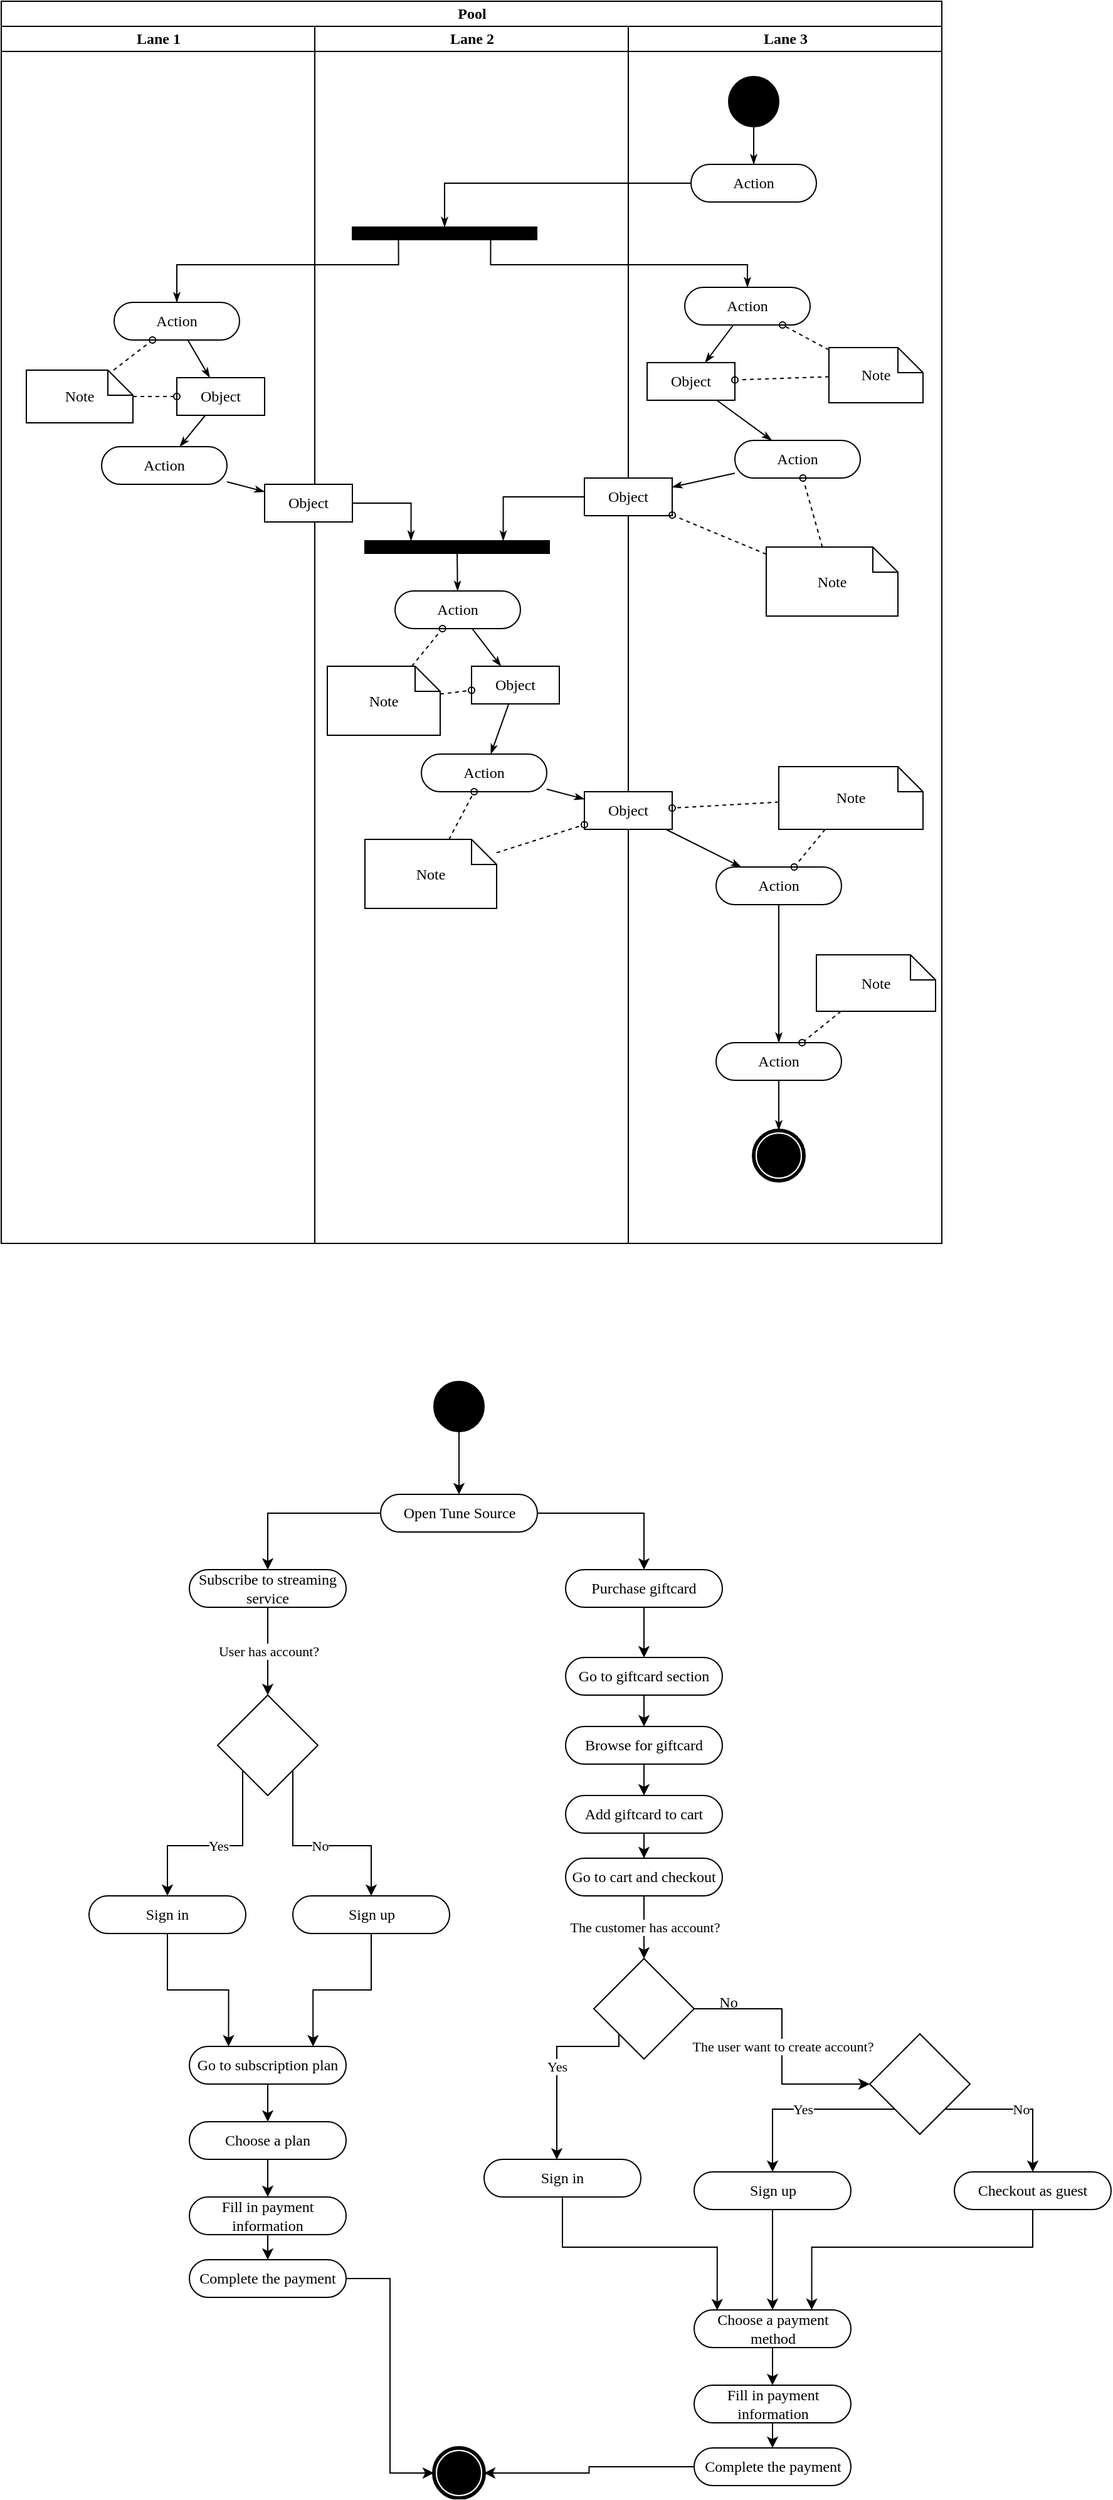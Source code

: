 <mxfile version="20.0.3" type="github">
  <diagram name="Page-1" id="0783ab3e-0a74-02c8-0abd-f7b4e66b4bec">
    <mxGraphModel dx="1540" dy="1104" grid="1" gridSize="10" guides="1" tooltips="1" connect="1" arrows="1" fold="1" page="1" pageScale="1" pageWidth="850" pageHeight="1100" background="none" math="0" shadow="0">
      <root>
        <mxCell id="0" />
        <mxCell id="1" parent="0" />
        <mxCell id="1c1d494c118603dd-1" value="Pool" style="swimlane;html=1;childLayout=stackLayout;startSize=20;rounded=0;shadow=0;comic=0;labelBackgroundColor=none;strokeWidth=1;fontFamily=Inria Sans;fontSize=12;align=center;fontSource=https%3A%2F%2Ffonts.googleapis.com%2Fcss%3Ffamily%3DInria%2BSans;" parent="1" vertex="1">
          <mxGeometry x="40" y="20" width="750" height="990" as="geometry" />
        </mxCell>
        <mxCell id="1c1d494c118603dd-2" value="Lane 1" style="swimlane;html=1;startSize=20;fontFamily=Inria Sans;fontSource=https%3A%2F%2Ffonts.googleapis.com%2Fcss%3Ffamily%3DInria%2BSans;" parent="1c1d494c118603dd-1" vertex="1">
          <mxGeometry y="20" width="250" height="970" as="geometry" />
        </mxCell>
        <mxCell id="1c1d494c118603dd-34" style="edgeStyle=none;rounded=0;html=1;labelBackgroundColor=none;startArrow=none;startFill=0;startSize=5;endArrow=classicThin;endFill=1;endSize=5;jettySize=auto;orthogonalLoop=1;strokeWidth=1;fontFamily=Inria Sans;fontSize=12;fontSource=https%3A%2F%2Ffonts.googleapis.com%2Fcss%3Ffamily%3DInria%2BSans;" parent="1c1d494c118603dd-2" source="1c1d494c118603dd-6" target="1c1d494c118603dd-10" edge="1">
          <mxGeometry relative="1" as="geometry" />
        </mxCell>
        <mxCell id="1c1d494c118603dd-6" value="Action" style="rounded=1;whiteSpace=wrap;html=1;shadow=0;comic=0;labelBackgroundColor=none;strokeWidth=1;fontFamily=Inria Sans;fontSize=12;align=center;arcSize=50;fontSource=https%3A%2F%2Ffonts.googleapis.com%2Fcss%3Ffamily%3DInria%2BSans;" parent="1c1d494c118603dd-2" vertex="1">
          <mxGeometry x="90" y="220" width="100" height="30" as="geometry" />
        </mxCell>
        <mxCell id="1c1d494c118603dd-7" value="Action" style="rounded=1;whiteSpace=wrap;html=1;shadow=0;comic=0;labelBackgroundColor=none;strokeWidth=1;fontFamily=Inria Sans;fontSize=12;align=center;arcSize=50;fontSource=https%3A%2F%2Ffonts.googleapis.com%2Fcss%3Ffamily%3DInria%2BSans;" parent="1c1d494c118603dd-2" vertex="1">
          <mxGeometry x="80" y="335" width="100" height="30" as="geometry" />
        </mxCell>
        <mxCell id="1c1d494c118603dd-35" style="edgeStyle=none;rounded=0;html=1;labelBackgroundColor=none;startArrow=none;startFill=0;startSize=5;endArrow=classicThin;endFill=1;endSize=5;jettySize=auto;orthogonalLoop=1;strokeWidth=1;fontFamily=Inria Sans;fontSize=12;fontSource=https%3A%2F%2Ffonts.googleapis.com%2Fcss%3Ffamily%3DInria%2BSans;" parent="1c1d494c118603dd-2" source="1c1d494c118603dd-10" target="1c1d494c118603dd-7" edge="1">
          <mxGeometry relative="1" as="geometry" />
        </mxCell>
        <mxCell id="1c1d494c118603dd-10" value="Object" style="rounded=0;whiteSpace=wrap;html=1;shadow=0;comic=0;labelBackgroundColor=none;strokeWidth=1;fontFamily=Inria Sans;fontSize=12;align=center;arcSize=50;fontSource=https%3A%2F%2Ffonts.googleapis.com%2Fcss%3Ffamily%3DInria%2BSans;" parent="1c1d494c118603dd-2" vertex="1">
          <mxGeometry x="140" y="280" width="70" height="30" as="geometry" />
        </mxCell>
        <mxCell id="1c1d494c118603dd-46" style="edgeStyle=none;rounded=0;html=1;labelBackgroundColor=none;startArrow=none;startFill=0;startSize=5;endArrow=oval;endFill=0;endSize=5;jettySize=auto;orthogonalLoop=1;strokeWidth=1;fontFamily=Inria Sans;fontSize=12;dashed=1;fontSource=https%3A%2F%2Ffonts.googleapis.com%2Fcss%3Ffamily%3DInria%2BSans;" parent="1c1d494c118603dd-2" source="1c1d494c118603dd-21" target="1c1d494c118603dd-6" edge="1">
          <mxGeometry relative="1" as="geometry" />
        </mxCell>
        <mxCell id="1c1d494c118603dd-47" style="edgeStyle=none;rounded=0;html=1;dashed=1;labelBackgroundColor=none;startArrow=none;startFill=0;startSize=5;endArrow=oval;endFill=0;endSize=5;jettySize=auto;orthogonalLoop=1;strokeWidth=1;fontFamily=Inria Sans;fontSize=12;fontSource=https%3A%2F%2Ffonts.googleapis.com%2Fcss%3Ffamily%3DInria%2BSans;" parent="1c1d494c118603dd-2" source="1c1d494c118603dd-21" target="1c1d494c118603dd-10" edge="1">
          <mxGeometry relative="1" as="geometry" />
        </mxCell>
        <mxCell id="1c1d494c118603dd-21" value="Note" style="shape=note;whiteSpace=wrap;html=1;rounded=0;shadow=0;comic=0;labelBackgroundColor=none;strokeWidth=1;fontFamily=Inria Sans;fontSize=12;align=center;size=20;fontSource=https%3A%2F%2Ffonts.googleapis.com%2Fcss%3Ffamily%3DInria%2BSans;" parent="1c1d494c118603dd-2" vertex="1">
          <mxGeometry x="20" y="274" width="85" height="42" as="geometry" />
        </mxCell>
        <mxCell id="1c1d494c118603dd-3" value="Lane 2" style="swimlane;html=1;startSize=20;fontFamily=Inria Sans;fontSource=https%3A%2F%2Ffonts.googleapis.com%2Fcss%3Ffamily%3DInria%2BSans;" parent="1c1d494c118603dd-1" vertex="1">
          <mxGeometry x="250" y="20" width="250" height="970" as="geometry" />
        </mxCell>
        <mxCell id="60571a20871a0731-3" value="" style="whiteSpace=wrap;html=1;rounded=0;shadow=0;comic=0;labelBackgroundColor=none;strokeWidth=1;fillColor=#000000;fontFamily=Inria Sans;fontSize=12;align=center;rotation=0;fontSource=https%3A%2F%2Ffonts.googleapis.com%2Fcss%3Ffamily%3DInria%2BSans;" parent="1c1d494c118603dd-3" vertex="1">
          <mxGeometry x="30" y="160" width="147" height="10" as="geometry" />
        </mxCell>
        <mxCell id="1c1d494c118603dd-40" style="edgeStyle=none;rounded=0;html=1;labelBackgroundColor=none;startArrow=none;startFill=0;startSize=5;endArrow=classicThin;endFill=1;endSize=5;jettySize=auto;orthogonalLoop=1;strokeWidth=1;fontFamily=Inria Sans;fontSize=12;fontSource=https%3A%2F%2Ffonts.googleapis.com%2Fcss%3Ffamily%3DInria%2BSans;" parent="1c1d494c118603dd-3" source="1c1d494c118603dd-11" target="1c1d494c118603dd-15" edge="1">
          <mxGeometry relative="1" as="geometry" />
        </mxCell>
        <mxCell id="1c1d494c118603dd-11" value="Action" style="rounded=1;whiteSpace=wrap;html=1;shadow=0;comic=0;labelBackgroundColor=none;strokeWidth=1;fontFamily=Inria Sans;fontSize=12;align=center;arcSize=50;fontSource=https%3A%2F%2Ffonts.googleapis.com%2Fcss%3Ffamily%3DInria%2BSans;" parent="1c1d494c118603dd-3" vertex="1">
          <mxGeometry x="64" y="450" width="100" height="30" as="geometry" />
        </mxCell>
        <mxCell id="1c1d494c118603dd-39" style="edgeStyle=none;rounded=0;html=1;labelBackgroundColor=none;startArrow=none;startFill=0;startSize=5;endArrow=classicThin;endFill=1;endSize=5;jettySize=auto;orthogonalLoop=1;strokeWidth=1;fontFamily=Inria Sans;fontSize=12;fontSource=https%3A%2F%2Ffonts.googleapis.com%2Fcss%3Ffamily%3DInria%2BSans;" parent="1c1d494c118603dd-3" source="1c1d494c118603dd-12" target="1c1d494c118603dd-11" edge="1">
          <mxGeometry relative="1" as="geometry" />
        </mxCell>
        <mxCell id="1c1d494c118603dd-12" value="" style="whiteSpace=wrap;html=1;rounded=0;shadow=0;comic=0;labelBackgroundColor=none;strokeWidth=1;fillColor=#000000;fontFamily=Inria Sans;fontSize=12;align=center;rotation=0;fontSource=https%3A%2F%2Ffonts.googleapis.com%2Fcss%3Ffamily%3DInria%2BSans;" parent="1c1d494c118603dd-3" vertex="1">
          <mxGeometry x="40" y="410" width="147" height="10" as="geometry" />
        </mxCell>
        <mxCell id="1c1d494c118603dd-32" style="edgeStyle=orthogonalEdgeStyle;rounded=0;html=1;entryX=0.25;entryY=0;labelBackgroundColor=none;startArrow=none;startFill=0;startSize=5;endArrow=classicThin;endFill=1;endSize=5;jettySize=auto;orthogonalLoop=1;strokeWidth=1;fontFamily=Inria Sans;fontSize=12;fontSource=https%3A%2F%2Ffonts.googleapis.com%2Fcss%3Ffamily%3DInria%2BSans;" parent="1c1d494c118603dd-3" source="1c1d494c118603dd-14" target="1c1d494c118603dd-12" edge="1">
          <mxGeometry relative="1" as="geometry" />
        </mxCell>
        <mxCell id="1c1d494c118603dd-14" value="Object" style="rounded=0;whiteSpace=wrap;html=1;shadow=0;comic=0;labelBackgroundColor=none;strokeWidth=1;fontFamily=Inria Sans;fontSize=12;align=center;arcSize=50;fontSource=https%3A%2F%2Ffonts.googleapis.com%2Fcss%3Ffamily%3DInria%2BSans;" parent="1c1d494c118603dd-3" vertex="1">
          <mxGeometry x="-40" y="365" width="70" height="30" as="geometry" />
        </mxCell>
        <mxCell id="1c1d494c118603dd-41" style="edgeStyle=none;rounded=0;html=1;labelBackgroundColor=none;startArrow=none;startFill=0;startSize=5;endArrow=classicThin;endFill=1;endSize=5;jettySize=auto;orthogonalLoop=1;strokeWidth=1;fontFamily=Inria Sans;fontSize=12;fontSource=https%3A%2F%2Ffonts.googleapis.com%2Fcss%3Ffamily%3DInria%2BSans;" parent="1c1d494c118603dd-3" source="1c1d494c118603dd-15" target="1c1d494c118603dd-16" edge="1">
          <mxGeometry relative="1" as="geometry" />
        </mxCell>
        <mxCell id="1c1d494c118603dd-15" value="Object" style="rounded=0;whiteSpace=wrap;html=1;shadow=0;comic=0;labelBackgroundColor=none;strokeWidth=1;fontFamily=Inria Sans;fontSize=12;align=center;arcSize=50;fontSource=https%3A%2F%2Ffonts.googleapis.com%2Fcss%3Ffamily%3DInria%2BSans;" parent="1c1d494c118603dd-3" vertex="1">
          <mxGeometry x="125" y="510" width="70" height="30" as="geometry" />
        </mxCell>
        <mxCell id="1c1d494c118603dd-16" value="Action" style="rounded=1;whiteSpace=wrap;html=1;shadow=0;comic=0;labelBackgroundColor=none;strokeWidth=1;fontFamily=Inria Sans;fontSize=12;align=center;arcSize=50;fontSource=https%3A%2F%2Ffonts.googleapis.com%2Fcss%3Ffamily%3DInria%2BSans;" parent="1c1d494c118603dd-3" vertex="1">
          <mxGeometry x="85" y="580" width="100" height="30" as="geometry" />
        </mxCell>
        <mxCell id="1c1d494c118603dd-52" style="edgeStyle=none;rounded=0;html=1;dashed=1;labelBackgroundColor=none;startArrow=none;startFill=0;startSize=5;endArrow=oval;endFill=0;endSize=5;jettySize=auto;orthogonalLoop=1;strokeWidth=1;fontFamily=Inria Sans;fontSize=12;fontSource=https%3A%2F%2Ffonts.googleapis.com%2Fcss%3Ffamily%3DInria%2BSans;" parent="1c1d494c118603dd-3" source="1c1d494c118603dd-23" target="1c1d494c118603dd-11" edge="1">
          <mxGeometry relative="1" as="geometry" />
        </mxCell>
        <mxCell id="1c1d494c118603dd-53" style="edgeStyle=none;rounded=0;html=1;dashed=1;labelBackgroundColor=none;startArrow=none;startFill=0;startSize=5;endArrow=oval;endFill=0;endSize=5;jettySize=auto;orthogonalLoop=1;strokeWidth=1;fontFamily=Inria Sans;fontSize=12;fontSource=https%3A%2F%2Ffonts.googleapis.com%2Fcss%3Ffamily%3DInria%2BSans;" parent="1c1d494c118603dd-3" source="1c1d494c118603dd-23" target="1c1d494c118603dd-15" edge="1">
          <mxGeometry relative="1" as="geometry" />
        </mxCell>
        <mxCell id="1c1d494c118603dd-23" value="Note" style="shape=note;whiteSpace=wrap;html=1;rounded=0;shadow=0;comic=0;labelBackgroundColor=none;strokeWidth=1;fontFamily=Inria Sans;fontSize=12;align=center;size=20;fontSource=https%3A%2F%2Ffonts.googleapis.com%2Fcss%3Ffamily%3DInria%2BSans;" parent="1c1d494c118603dd-3" vertex="1">
          <mxGeometry x="10" y="510" width="90" height="55" as="geometry" />
        </mxCell>
        <mxCell id="1c1d494c118603dd-54" style="edgeStyle=none;rounded=0;html=1;dashed=1;labelBackgroundColor=none;startArrow=none;startFill=0;startSize=5;endArrow=oval;endFill=0;endSize=5;jettySize=auto;orthogonalLoop=1;strokeWidth=1;fontFamily=Inria Sans;fontSize=12;fontSource=https%3A%2F%2Ffonts.googleapis.com%2Fcss%3Ffamily%3DInria%2BSans;" parent="1c1d494c118603dd-3" source="1c1d494c118603dd-24" target="1c1d494c118603dd-16" edge="1">
          <mxGeometry relative="1" as="geometry" />
        </mxCell>
        <mxCell id="1c1d494c118603dd-24" value="Note" style="shape=note;whiteSpace=wrap;html=1;rounded=0;shadow=0;comic=0;labelBackgroundColor=none;strokeWidth=1;fontFamily=Inria Sans;fontSize=12;align=center;size=20;fontSource=https%3A%2F%2Ffonts.googleapis.com%2Fcss%3Ffamily%3DInria%2BSans;" parent="1c1d494c118603dd-3" vertex="1">
          <mxGeometry x="40" y="648" width="105" height="55" as="geometry" />
        </mxCell>
        <mxCell id="1c1d494c118603dd-4" value="Lane 3" style="swimlane;html=1;startSize=20;fontFamily=Inria Sans;fontSource=https%3A%2F%2Ffonts.googleapis.com%2Fcss%3Ffamily%3DInria%2BSans;" parent="1c1d494c118603dd-1" vertex="1">
          <mxGeometry x="500" y="20" width="250" height="970" as="geometry" />
        </mxCell>
        <mxCell id="1c1d494c118603dd-27" style="edgeStyle=orthogonalEdgeStyle;rounded=0;html=1;labelBackgroundColor=none;startArrow=none;startFill=0;startSize=5;endArrow=classicThin;endFill=1;endSize=5;jettySize=auto;orthogonalLoop=1;strokeWidth=1;fontFamily=Inria Sans;fontSize=12;fontSource=https%3A%2F%2Ffonts.googleapis.com%2Fcss%3Ffamily%3DInria%2BSans;" parent="1c1d494c118603dd-4" source="60571a20871a0731-4" target="60571a20871a0731-8" edge="1">
          <mxGeometry relative="1" as="geometry" />
        </mxCell>
        <mxCell id="60571a20871a0731-4" value="" style="ellipse;whiteSpace=wrap;html=1;rounded=0;shadow=0;comic=0;labelBackgroundColor=none;strokeWidth=1;fillColor=#000000;fontFamily=Inria Sans;fontSize=12;align=center;fontSource=https%3A%2F%2Ffonts.googleapis.com%2Fcss%3Ffamily%3DInria%2BSans;" parent="1c1d494c118603dd-4" vertex="1">
          <mxGeometry x="80" y="40" width="40" height="40" as="geometry" />
        </mxCell>
        <mxCell id="60571a20871a0731-8" value="Action" style="rounded=1;whiteSpace=wrap;html=1;shadow=0;comic=0;labelBackgroundColor=none;strokeWidth=1;fontFamily=Inria Sans;fontSize=12;align=center;arcSize=50;fontSource=https%3A%2F%2Ffonts.googleapis.com%2Fcss%3Ffamily%3DInria%2BSans;" parent="1c1d494c118603dd-4" vertex="1">
          <mxGeometry x="50" y="110" width="100" height="30" as="geometry" />
        </mxCell>
        <mxCell id="1c1d494c118603dd-33" style="rounded=0;html=1;labelBackgroundColor=none;startArrow=none;startFill=0;startSize=5;endArrow=classicThin;endFill=1;endSize=5;jettySize=auto;orthogonalLoop=1;strokeWidth=1;fontFamily=Inria Sans;fontSize=12;fontSource=https%3A%2F%2Ffonts.googleapis.com%2Fcss%3Ffamily%3DInria%2BSans;" parent="1c1d494c118603dd-4" source="1c1d494c118603dd-5" target="1c1d494c118603dd-9" edge="1">
          <mxGeometry relative="1" as="geometry" />
        </mxCell>
        <mxCell id="1c1d494c118603dd-5" value="Action" style="rounded=1;whiteSpace=wrap;html=1;shadow=0;comic=0;labelBackgroundColor=none;strokeWidth=1;fontFamily=Inria Sans;fontSize=12;align=center;arcSize=50;fontSource=https%3A%2F%2Ffonts.googleapis.com%2Fcss%3Ffamily%3DInria%2BSans;" parent="1c1d494c118603dd-4" vertex="1">
          <mxGeometry x="45" y="208" width="100" height="30" as="geometry" />
        </mxCell>
        <mxCell id="1c1d494c118603dd-38" style="edgeStyle=none;rounded=0;html=1;labelBackgroundColor=none;startArrow=none;startFill=0;startSize=5;endArrow=classicThin;endFill=1;endSize=5;jettySize=auto;orthogonalLoop=1;strokeWidth=1;fontFamily=Inria Sans;fontSize=12;fontSource=https%3A%2F%2Ffonts.googleapis.com%2Fcss%3Ffamily%3DInria%2BSans;" parent="1c1d494c118603dd-4" source="1c1d494c118603dd-8" target="1c1d494c118603dd-13" edge="1">
          <mxGeometry relative="1" as="geometry" />
        </mxCell>
        <mxCell id="1c1d494c118603dd-8" value="Action" style="rounded=1;whiteSpace=wrap;html=1;shadow=0;comic=0;labelBackgroundColor=none;strokeWidth=1;fontFamily=Inria Sans;fontSize=12;align=center;arcSize=50;fontSource=https%3A%2F%2Ffonts.googleapis.com%2Fcss%3Ffamily%3DInria%2BSans;" parent="1c1d494c118603dd-4" vertex="1">
          <mxGeometry x="85" y="330" width="100" height="30" as="geometry" />
        </mxCell>
        <mxCell id="1c1d494c118603dd-37" style="edgeStyle=none;rounded=0;html=1;labelBackgroundColor=none;startArrow=none;startFill=0;startSize=5;endArrow=classicThin;endFill=1;endSize=5;jettySize=auto;orthogonalLoop=1;strokeWidth=1;fontFamily=Inria Sans;fontSize=12;fontSource=https%3A%2F%2Ffonts.googleapis.com%2Fcss%3Ffamily%3DInria%2BSans;" parent="1c1d494c118603dd-4" source="1c1d494c118603dd-9" target="1c1d494c118603dd-8" edge="1">
          <mxGeometry relative="1" as="geometry" />
        </mxCell>
        <mxCell id="1c1d494c118603dd-9" value="Object" style="rounded=0;whiteSpace=wrap;html=1;shadow=0;comic=0;labelBackgroundColor=none;strokeWidth=1;fontFamily=Inria Sans;fontSize=12;align=center;arcSize=50;fontSource=https%3A%2F%2Ffonts.googleapis.com%2Fcss%3Ffamily%3DInria%2BSans;" parent="1c1d494c118603dd-4" vertex="1">
          <mxGeometry x="15" y="268" width="70" height="30" as="geometry" />
        </mxCell>
        <mxCell id="1c1d494c118603dd-13" value="Object" style="rounded=0;whiteSpace=wrap;html=1;shadow=0;comic=0;labelBackgroundColor=none;strokeWidth=1;fontFamily=Inria Sans;fontSize=12;align=center;arcSize=50;fontSource=https%3A%2F%2Ffonts.googleapis.com%2Fcss%3Ffamily%3DInria%2BSans;" parent="1c1d494c118603dd-4" vertex="1">
          <mxGeometry x="-35" y="360" width="70" height="30" as="geometry" />
        </mxCell>
        <mxCell id="1c1d494c118603dd-43" style="edgeStyle=none;rounded=0;html=1;labelBackgroundColor=none;startArrow=none;startFill=0;startSize=5;endArrow=classicThin;endFill=1;endSize=5;jettySize=auto;orthogonalLoop=1;strokeWidth=1;fontFamily=Inria Sans;fontSize=12;fontSource=https%3A%2F%2Ffonts.googleapis.com%2Fcss%3Ffamily%3DInria%2BSans;" parent="1c1d494c118603dd-4" source="1c1d494c118603dd-17" target="1c1d494c118603dd-18" edge="1">
          <mxGeometry relative="1" as="geometry" />
        </mxCell>
        <mxCell id="1c1d494c118603dd-17" value="Object" style="rounded=0;whiteSpace=wrap;html=1;shadow=0;comic=0;labelBackgroundColor=none;strokeWidth=1;fontFamily=Inria Sans;fontSize=12;align=center;arcSize=50;fontSource=https%3A%2F%2Ffonts.googleapis.com%2Fcss%3Ffamily%3DInria%2BSans;" parent="1c1d494c118603dd-4" vertex="1">
          <mxGeometry x="-35" y="610" width="70" height="30" as="geometry" />
        </mxCell>
        <mxCell id="1c1d494c118603dd-44" style="edgeStyle=none;rounded=0;html=1;labelBackgroundColor=none;startArrow=none;startFill=0;startSize=5;endArrow=classicThin;endFill=1;endSize=5;jettySize=auto;orthogonalLoop=1;strokeWidth=1;fontFamily=Inria Sans;fontSize=12;fontSource=https%3A%2F%2Ffonts.googleapis.com%2Fcss%3Ffamily%3DInria%2BSans;" parent="1c1d494c118603dd-4" source="1c1d494c118603dd-18" target="1c1d494c118603dd-19" edge="1">
          <mxGeometry relative="1" as="geometry" />
        </mxCell>
        <mxCell id="1c1d494c118603dd-18" value="Action" style="rounded=1;whiteSpace=wrap;html=1;shadow=0;comic=0;labelBackgroundColor=none;strokeWidth=1;fontFamily=Inria Sans;fontSize=12;align=center;arcSize=50;fontSource=https%3A%2F%2Ffonts.googleapis.com%2Fcss%3Ffamily%3DInria%2BSans;" parent="1c1d494c118603dd-4" vertex="1">
          <mxGeometry x="70" y="670" width="100" height="30" as="geometry" />
        </mxCell>
        <mxCell id="1c1d494c118603dd-45" style="edgeStyle=none;rounded=0;html=1;labelBackgroundColor=none;startArrow=none;startFill=0;startSize=5;endArrow=classicThin;endFill=1;endSize=5;jettySize=auto;orthogonalLoop=1;strokeWidth=1;fontFamily=Inria Sans;fontSize=12;fontSource=https%3A%2F%2Ffonts.googleapis.com%2Fcss%3Ffamily%3DInria%2BSans;" parent="1c1d494c118603dd-4" source="1c1d494c118603dd-19" target="60571a20871a0731-5" edge="1">
          <mxGeometry relative="1" as="geometry" />
        </mxCell>
        <mxCell id="1c1d494c118603dd-19" value="Action" style="rounded=1;whiteSpace=wrap;html=1;shadow=0;comic=0;labelBackgroundColor=none;strokeWidth=1;fontFamily=Inria Sans;fontSize=12;align=center;arcSize=50;fontSource=https%3A%2F%2Ffonts.googleapis.com%2Fcss%3Ffamily%3DInria%2BSans;" parent="1c1d494c118603dd-4" vertex="1">
          <mxGeometry x="70" y="810" width="100" height="30" as="geometry" />
        </mxCell>
        <mxCell id="60571a20871a0731-5" value="" style="shape=mxgraph.bpmn.shape;html=1;verticalLabelPosition=bottom;labelBackgroundColor=#ffffff;verticalAlign=top;perimeter=ellipsePerimeter;outline=end;symbol=terminate;rounded=0;shadow=0;comic=0;strokeWidth=1;fontFamily=Inria Sans;fontSize=12;align=center;fontSource=https%3A%2F%2Ffonts.googleapis.com%2Fcss%3Ffamily%3DInria%2BSans;" parent="1c1d494c118603dd-4" vertex="1">
          <mxGeometry x="100" y="880" width="40" height="40" as="geometry" />
        </mxCell>
        <mxCell id="1c1d494c118603dd-48" style="edgeStyle=none;rounded=0;html=1;dashed=1;labelBackgroundColor=none;startArrow=none;startFill=0;startSize=5;endArrow=oval;endFill=0;endSize=5;jettySize=auto;orthogonalLoop=1;strokeWidth=1;fontFamily=Inria Sans;fontSize=12;fontSource=https%3A%2F%2Ffonts.googleapis.com%2Fcss%3Ffamily%3DInria%2BSans;" parent="1c1d494c118603dd-4" source="1c1d494c118603dd-20" target="1c1d494c118603dd-5" edge="1">
          <mxGeometry relative="1" as="geometry" />
        </mxCell>
        <mxCell id="1c1d494c118603dd-49" style="edgeStyle=none;rounded=0;html=1;dashed=1;labelBackgroundColor=none;startArrow=none;startFill=0;startSize=5;endArrow=oval;endFill=0;endSize=5;jettySize=auto;orthogonalLoop=1;strokeWidth=1;fontFamily=Inria Sans;fontSize=12;fontSource=https%3A%2F%2Ffonts.googleapis.com%2Fcss%3Ffamily%3DInria%2BSans;" parent="1c1d494c118603dd-4" source="1c1d494c118603dd-20" target="1c1d494c118603dd-9" edge="1">
          <mxGeometry relative="1" as="geometry" />
        </mxCell>
        <mxCell id="1c1d494c118603dd-20" value="Note" style="shape=note;whiteSpace=wrap;html=1;rounded=0;shadow=0;comic=0;labelBackgroundColor=none;strokeWidth=1;fontFamily=Inria Sans;fontSize=12;align=center;size=20;fontSource=https%3A%2F%2Ffonts.googleapis.com%2Fcss%3Ffamily%3DInria%2BSans;" parent="1c1d494c118603dd-4" vertex="1">
          <mxGeometry x="160" y="256" width="75" height="44" as="geometry" />
        </mxCell>
        <mxCell id="1c1d494c118603dd-50" style="edgeStyle=none;rounded=0;html=1;dashed=1;labelBackgroundColor=none;startArrow=none;startFill=0;startSize=5;endArrow=oval;endFill=0;endSize=5;jettySize=auto;orthogonalLoop=1;strokeWidth=1;fontFamily=Inria Sans;fontSize=12;fontSource=https%3A%2F%2Ffonts.googleapis.com%2Fcss%3Ffamily%3DInria%2BSans;" parent="1c1d494c118603dd-4" source="1c1d494c118603dd-22" target="1c1d494c118603dd-8" edge="1">
          <mxGeometry relative="1" as="geometry" />
        </mxCell>
        <mxCell id="1c1d494c118603dd-51" style="edgeStyle=none;rounded=0;html=1;dashed=1;labelBackgroundColor=none;startArrow=none;startFill=0;startSize=5;endArrow=oval;endFill=0;endSize=5;jettySize=auto;orthogonalLoop=1;strokeWidth=1;fontFamily=Inria Sans;fontSize=12;fontSource=https%3A%2F%2Ffonts.googleapis.com%2Fcss%3Ffamily%3DInria%2BSans;" parent="1c1d494c118603dd-4" source="1c1d494c118603dd-22" target="1c1d494c118603dd-13" edge="1">
          <mxGeometry relative="1" as="geometry" />
        </mxCell>
        <mxCell id="1c1d494c118603dd-22" value="Note" style="shape=note;whiteSpace=wrap;html=1;rounded=0;shadow=0;comic=0;labelBackgroundColor=none;strokeWidth=1;fontFamily=Inria Sans;fontSize=12;align=center;size=20;fontSource=https%3A%2F%2Ffonts.googleapis.com%2Fcss%3Ffamily%3DInria%2BSans;" parent="1c1d494c118603dd-4" vertex="1">
          <mxGeometry x="110" y="415" width="105" height="55" as="geometry" />
        </mxCell>
        <mxCell id="1c1d494c118603dd-56" style="edgeStyle=none;rounded=0;html=1;dashed=1;labelBackgroundColor=none;startArrow=none;startFill=0;startSize=5;endArrow=oval;endFill=0;endSize=5;jettySize=auto;orthogonalLoop=1;strokeWidth=1;fontFamily=Inria Sans;fontSize=12;fontSource=https%3A%2F%2Ffonts.googleapis.com%2Fcss%3Ffamily%3DInria%2BSans;" parent="1c1d494c118603dd-4" source="1c1d494c118603dd-25" target="1c1d494c118603dd-18" edge="1">
          <mxGeometry relative="1" as="geometry" />
        </mxCell>
        <mxCell id="1c1d494c118603dd-57" style="edgeStyle=none;rounded=0;html=1;dashed=1;labelBackgroundColor=none;startArrow=none;startFill=0;startSize=5;endArrow=oval;endFill=0;endSize=5;jettySize=auto;orthogonalLoop=1;strokeWidth=1;fontFamily=Inria Sans;fontSize=12;fontSource=https%3A%2F%2Ffonts.googleapis.com%2Fcss%3Ffamily%3DInria%2BSans;" parent="1c1d494c118603dd-4" source="1c1d494c118603dd-25" target="1c1d494c118603dd-17" edge="1">
          <mxGeometry relative="1" as="geometry" />
        </mxCell>
        <mxCell id="1c1d494c118603dd-25" value="Note" style="shape=note;whiteSpace=wrap;html=1;rounded=0;shadow=0;comic=0;labelBackgroundColor=none;strokeWidth=1;fontFamily=Inria Sans;fontSize=12;align=center;size=20;fontSource=https%3A%2F%2Ffonts.googleapis.com%2Fcss%3Ffamily%3DInria%2BSans;" parent="1c1d494c118603dd-4" vertex="1">
          <mxGeometry x="120" y="590" width="115" height="50" as="geometry" />
        </mxCell>
        <mxCell id="1c1d494c118603dd-58" style="edgeStyle=none;rounded=0;html=1;dashed=1;labelBackgroundColor=none;startArrow=none;startFill=0;startSize=5;endArrow=oval;endFill=0;endSize=5;jettySize=auto;orthogonalLoop=1;strokeWidth=1;fontFamily=Inria Sans;fontSize=12;fontSource=https%3A%2F%2Ffonts.googleapis.com%2Fcss%3Ffamily%3DInria%2BSans;" parent="1c1d494c118603dd-4" source="1c1d494c118603dd-26" target="1c1d494c118603dd-19" edge="1">
          <mxGeometry relative="1" as="geometry" />
        </mxCell>
        <mxCell id="1c1d494c118603dd-26" value="Note" style="shape=note;whiteSpace=wrap;html=1;rounded=0;shadow=0;comic=0;labelBackgroundColor=none;strokeWidth=1;fontFamily=Inria Sans;fontSize=12;align=center;size=20;fontSource=https%3A%2F%2Ffonts.googleapis.com%2Fcss%3Ffamily%3DInria%2BSans;" parent="1c1d494c118603dd-4" vertex="1">
          <mxGeometry x="150" y="740" width="95" height="45" as="geometry" />
        </mxCell>
        <mxCell id="1c1d494c118603dd-28" style="edgeStyle=orthogonalEdgeStyle;rounded=0;html=1;entryX=0.5;entryY=0;labelBackgroundColor=none;startArrow=none;startFill=0;startSize=5;endArrow=classicThin;endFill=1;endSize=5;jettySize=auto;orthogonalLoop=1;strokeWidth=1;fontFamily=Inria Sans;fontSize=12;fontSource=https%3A%2F%2Ffonts.googleapis.com%2Fcss%3Ffamily%3DInria%2BSans;" parent="1c1d494c118603dd-1" source="60571a20871a0731-8" target="60571a20871a0731-3" edge="1">
          <mxGeometry relative="1" as="geometry">
            <Array as="points">
              <mxPoint x="354" y="145" />
            </Array>
          </mxGeometry>
        </mxCell>
        <mxCell id="1c1d494c118603dd-29" style="edgeStyle=orthogonalEdgeStyle;rounded=0;html=1;exitX=0.75;exitY=1;labelBackgroundColor=none;startArrow=none;startFill=0;startSize=5;endArrow=classicThin;endFill=1;endSize=5;jettySize=auto;orthogonalLoop=1;strokeWidth=1;fontFamily=Inria Sans;fontSize=12;fontSource=https%3A%2F%2Ffonts.googleapis.com%2Fcss%3Ffamily%3DInria%2BSans;" parent="1c1d494c118603dd-1" source="60571a20871a0731-3" target="1c1d494c118603dd-5" edge="1">
          <mxGeometry relative="1" as="geometry">
            <Array as="points">
              <mxPoint x="390" y="210" />
              <mxPoint x="595" y="210" />
            </Array>
          </mxGeometry>
        </mxCell>
        <mxCell id="1c1d494c118603dd-30" style="edgeStyle=orthogonalEdgeStyle;rounded=0;html=1;exitX=0.25;exitY=1;entryX=0.5;entryY=0;labelBackgroundColor=none;startArrow=none;startFill=0;startSize=5;endArrow=classicThin;endFill=1;endSize=5;jettySize=auto;orthogonalLoop=1;strokeWidth=1;fontFamily=Inria Sans;fontSize=12;fontSource=https%3A%2F%2Ffonts.googleapis.com%2Fcss%3Ffamily%3DInria%2BSans;" parent="1c1d494c118603dd-1" source="60571a20871a0731-3" target="1c1d494c118603dd-6" edge="1">
          <mxGeometry relative="1" as="geometry">
            <Array as="points">
              <mxPoint x="317" y="210" />
              <mxPoint x="140" y="210" />
            </Array>
          </mxGeometry>
        </mxCell>
        <mxCell id="1c1d494c118603dd-31" style="edgeStyle=orthogonalEdgeStyle;rounded=0;html=1;entryX=0.75;entryY=0;labelBackgroundColor=none;startArrow=none;startFill=0;startSize=5;endArrow=classicThin;endFill=1;endSize=5;jettySize=auto;orthogonalLoop=1;strokeWidth=1;fontFamily=Inria Sans;fontSize=12;fontSource=https%3A%2F%2Ffonts.googleapis.com%2Fcss%3Ffamily%3DInria%2BSans;" parent="1c1d494c118603dd-1" source="1c1d494c118603dd-13" target="1c1d494c118603dd-12" edge="1">
          <mxGeometry relative="1" as="geometry" />
        </mxCell>
        <mxCell id="1c1d494c118603dd-36" style="edgeStyle=none;rounded=0;html=1;labelBackgroundColor=none;startArrow=none;startFill=0;startSize=5;endArrow=classicThin;endFill=1;endSize=5;jettySize=auto;orthogonalLoop=1;strokeWidth=1;fontFamily=Inria Sans;fontSize=12;fontSource=https%3A%2F%2Ffonts.googleapis.com%2Fcss%3Ffamily%3DInria%2BSans;" parent="1c1d494c118603dd-1" source="1c1d494c118603dd-7" target="1c1d494c118603dd-14" edge="1">
          <mxGeometry relative="1" as="geometry" />
        </mxCell>
        <mxCell id="1c1d494c118603dd-42" style="edgeStyle=none;rounded=0;html=1;labelBackgroundColor=none;startArrow=none;startFill=0;startSize=5;endArrow=classicThin;endFill=1;endSize=5;jettySize=auto;orthogonalLoop=1;strokeWidth=1;fontFamily=Inria Sans;fontSize=12;fontSource=https%3A%2F%2Ffonts.googleapis.com%2Fcss%3Ffamily%3DInria%2BSans;" parent="1c1d494c118603dd-1" source="1c1d494c118603dd-16" target="1c1d494c118603dd-17" edge="1">
          <mxGeometry relative="1" as="geometry" />
        </mxCell>
        <mxCell id="1c1d494c118603dd-55" style="edgeStyle=none;rounded=0;html=1;dashed=1;labelBackgroundColor=none;startArrow=none;startFill=0;startSize=5;endArrow=oval;endFill=0;endSize=5;jettySize=auto;orthogonalLoop=1;strokeWidth=1;fontFamily=Inria Sans;fontSize=12;fontSource=https%3A%2F%2Ffonts.googleapis.com%2Fcss%3Ffamily%3DInria%2BSans;" parent="1c1d494c118603dd-1" source="1c1d494c118603dd-24" target="1c1d494c118603dd-17" edge="1">
          <mxGeometry relative="1" as="geometry" />
        </mxCell>
        <mxCell id="GRygMwWAet_DXxwnZrOc-3" style="edgeStyle=orthogonalEdgeStyle;rounded=0;orthogonalLoop=1;jettySize=auto;html=1;entryX=0.5;entryY=0;entryDx=0;entryDy=0;fontFamily=Inria Sans;fontSource=https%3A%2F%2Ffonts.googleapis.com%2Fcss%3Ffamily%3DInria%2BSans;" edge="1" parent="1" source="GRygMwWAet_DXxwnZrOc-1" target="GRygMwWAet_DXxwnZrOc-2">
          <mxGeometry relative="1" as="geometry" />
        </mxCell>
        <mxCell id="GRygMwWAet_DXxwnZrOc-1" value="" style="ellipse;whiteSpace=wrap;html=1;rounded=0;shadow=0;comic=0;labelBackgroundColor=none;strokeWidth=1;fillColor=#000000;fontFamily=Inria Sans;fontSize=12;align=center;fontSource=https%3A%2F%2Ffonts.googleapis.com%2Fcss%3Ffamily%3DInria%2BSans;" vertex="1" parent="1">
          <mxGeometry x="385" y="1120" width="40" height="40" as="geometry" />
        </mxCell>
        <mxCell id="GRygMwWAet_DXxwnZrOc-6" style="edgeStyle=orthogonalEdgeStyle;rounded=0;orthogonalLoop=1;jettySize=auto;html=1;exitX=0;exitY=0.5;exitDx=0;exitDy=0;entryX=0.5;entryY=0;entryDx=0;entryDy=0;fontFamily=Inria Sans;fontSource=https%3A%2F%2Ffonts.googleapis.com%2Fcss%3Ffamily%3DInria%2BSans;" edge="1" parent="1" source="GRygMwWAet_DXxwnZrOc-2" target="GRygMwWAet_DXxwnZrOc-4">
          <mxGeometry relative="1" as="geometry" />
        </mxCell>
        <mxCell id="GRygMwWAet_DXxwnZrOc-7" style="edgeStyle=orthogonalEdgeStyle;rounded=0;orthogonalLoop=1;jettySize=auto;html=1;exitX=1;exitY=0.5;exitDx=0;exitDy=0;entryX=0.5;entryY=0;entryDx=0;entryDy=0;fontFamily=Inria Sans;fontSource=https%3A%2F%2Ffonts.googleapis.com%2Fcss%3Ffamily%3DInria%2BSans;" edge="1" parent="1" source="GRygMwWAet_DXxwnZrOc-2" target="GRygMwWAet_DXxwnZrOc-5">
          <mxGeometry relative="1" as="geometry" />
        </mxCell>
        <mxCell id="GRygMwWAet_DXxwnZrOc-2" value="Open Tune Source" style="rounded=1;whiteSpace=wrap;html=1;shadow=0;comic=0;labelBackgroundColor=none;strokeWidth=1;fontFamily=Inria Sans;fontSize=12;align=center;arcSize=50;fontSource=https%3A%2F%2Ffonts.googleapis.com%2Fcss%3Ffamily%3DInria%2BSans;" vertex="1" parent="1">
          <mxGeometry x="342.5" y="1210" width="125" height="30" as="geometry" />
        </mxCell>
        <mxCell id="GRygMwWAet_DXxwnZrOc-18" value="User has account?" style="edgeStyle=orthogonalEdgeStyle;rounded=0;orthogonalLoop=1;jettySize=auto;html=1;entryX=0.5;entryY=0;entryDx=0;entryDy=0;fontFamily=Inria Sans;fontSource=https%3A%2F%2Ffonts.googleapis.com%2Fcss%3Ffamily%3DInria%2BSans;" edge="1" parent="1" source="GRygMwWAet_DXxwnZrOc-4" target="GRygMwWAet_DXxwnZrOc-17">
          <mxGeometry relative="1" as="geometry" />
        </mxCell>
        <mxCell id="GRygMwWAet_DXxwnZrOc-4" value="Subscribe to streaming service" style="rounded=1;whiteSpace=wrap;html=1;shadow=0;comic=0;labelBackgroundColor=none;strokeWidth=1;fontFamily=Inria Sans;fontSize=12;align=center;arcSize=50;fontSource=https%3A%2F%2Ffonts.googleapis.com%2Fcss%3Ffamily%3DInria%2BSans;" vertex="1" parent="1">
          <mxGeometry x="190" y="1270" width="125" height="30" as="geometry" />
        </mxCell>
        <mxCell id="GRygMwWAet_DXxwnZrOc-26" style="edgeStyle=orthogonalEdgeStyle;rounded=0;orthogonalLoop=1;jettySize=auto;html=1;exitX=0.5;exitY=1;exitDx=0;exitDy=0;entryX=0.5;entryY=0;entryDx=0;entryDy=0;fontFamily=Inria Sans;fontSource=https%3A%2F%2Ffonts.googleapis.com%2Fcss%3Ffamily%3DInria%2BSans;" edge="1" parent="1" source="GRygMwWAet_DXxwnZrOc-5" target="GRygMwWAet_DXxwnZrOc-25">
          <mxGeometry relative="1" as="geometry" />
        </mxCell>
        <mxCell id="GRygMwWAet_DXxwnZrOc-5" value="Purchase giftcard" style="rounded=1;whiteSpace=wrap;html=1;shadow=0;comic=0;labelBackgroundColor=none;strokeWidth=1;fontFamily=Inria Sans;fontSize=12;align=center;arcSize=50;fontSource=https%3A%2F%2Ffonts.googleapis.com%2Fcss%3Ffamily%3DInria%2BSans;" vertex="1" parent="1">
          <mxGeometry x="490" y="1270" width="125" height="30" as="geometry" />
        </mxCell>
        <mxCell id="GRygMwWAet_DXxwnZrOc-15" style="edgeStyle=orthogonalEdgeStyle;rounded=0;orthogonalLoop=1;jettySize=auto;html=1;exitX=0.5;exitY=1;exitDx=0;exitDy=0;entryX=0.25;entryY=0;entryDx=0;entryDy=0;fontFamily=Inria Sans;fontSource=https%3A%2F%2Ffonts.googleapis.com%2Fcss%3Ffamily%3DInria%2BSans;" edge="1" parent="1" source="GRygMwWAet_DXxwnZrOc-8" target="GRygMwWAet_DXxwnZrOc-14">
          <mxGeometry relative="1" as="geometry" />
        </mxCell>
        <mxCell id="GRygMwWAet_DXxwnZrOc-8" value="Sign in" style="rounded=1;whiteSpace=wrap;html=1;shadow=0;comic=0;labelBackgroundColor=none;strokeWidth=1;fontFamily=Inria Sans;fontSize=12;align=center;arcSize=50;fontSource=https%3A%2F%2Ffonts.googleapis.com%2Fcss%3Ffamily%3DInria%2BSans;" vertex="1" parent="1">
          <mxGeometry x="110" y="1530" width="125" height="30" as="geometry" />
        </mxCell>
        <mxCell id="GRygMwWAet_DXxwnZrOc-16" style="edgeStyle=orthogonalEdgeStyle;rounded=0;orthogonalLoop=1;jettySize=auto;html=1;exitX=0.5;exitY=1;exitDx=0;exitDy=0;entryX=0.789;entryY=0;entryDx=0;entryDy=0;entryPerimeter=0;fontFamily=Inria Sans;fontSource=https%3A%2F%2Ffonts.googleapis.com%2Fcss%3Ffamily%3DInria%2BSans;" edge="1" parent="1" source="GRygMwWAet_DXxwnZrOc-9" target="GRygMwWAet_DXxwnZrOc-14">
          <mxGeometry relative="1" as="geometry" />
        </mxCell>
        <mxCell id="GRygMwWAet_DXxwnZrOc-9" value="Sign up" style="rounded=1;whiteSpace=wrap;html=1;shadow=0;comic=0;labelBackgroundColor=none;strokeWidth=1;fontFamily=Inria Sans;fontSize=12;align=center;arcSize=50;fontSource=https%3A%2F%2Ffonts.googleapis.com%2Fcss%3Ffamily%3DInria%2BSans;" vertex="1" parent="1">
          <mxGeometry x="272.5" y="1530" width="125" height="30" as="geometry" />
        </mxCell>
        <mxCell id="GRygMwWAet_DXxwnZrOc-22" style="edgeStyle=orthogonalEdgeStyle;rounded=0;orthogonalLoop=1;jettySize=auto;html=1;exitX=0.5;exitY=1;exitDx=0;exitDy=0;entryX=0.5;entryY=0;entryDx=0;entryDy=0;fontFamily=Inria Sans;fontSource=https%3A%2F%2Ffonts.googleapis.com%2Fcss%3Ffamily%3DInria%2BSans;" edge="1" parent="1" source="GRygMwWAet_DXxwnZrOc-14" target="GRygMwWAet_DXxwnZrOc-21">
          <mxGeometry relative="1" as="geometry" />
        </mxCell>
        <mxCell id="GRygMwWAet_DXxwnZrOc-14" value="Go to subscription plan" style="rounded=1;whiteSpace=wrap;html=1;shadow=0;comic=0;labelBackgroundColor=none;strokeWidth=1;fontFamily=Inria Sans;fontSize=12;align=center;arcSize=50;fontSource=https%3A%2F%2Ffonts.googleapis.com%2Fcss%3Ffamily%3DInria%2BSans;" vertex="1" parent="1">
          <mxGeometry x="190" y="1650" width="125" height="30" as="geometry" />
        </mxCell>
        <mxCell id="GRygMwWAet_DXxwnZrOc-19" value="Yes" style="edgeStyle=orthogonalEdgeStyle;rounded=0;orthogonalLoop=1;jettySize=auto;html=1;exitX=0;exitY=1;exitDx=0;exitDy=0;entryX=0.5;entryY=0;entryDx=0;entryDy=0;fontFamily=Inria Sans;fontSource=https%3A%2F%2Ffonts.googleapis.com%2Fcss%3Ffamily%3DInria%2BSans;" edge="1" parent="1" source="GRygMwWAet_DXxwnZrOc-17" target="GRygMwWAet_DXxwnZrOc-8">
          <mxGeometry relative="1" as="geometry" />
        </mxCell>
        <mxCell id="GRygMwWAet_DXxwnZrOc-20" value="No" style="edgeStyle=orthogonalEdgeStyle;rounded=0;orthogonalLoop=1;jettySize=auto;html=1;exitX=1;exitY=1;exitDx=0;exitDy=0;entryX=0.5;entryY=0;entryDx=0;entryDy=0;fontFamily=Inria Sans;fontSource=https%3A%2F%2Ffonts.googleapis.com%2Fcss%3Ffamily%3DInria%2BSans;" edge="1" parent="1" source="GRygMwWAet_DXxwnZrOc-17" target="GRygMwWAet_DXxwnZrOc-9">
          <mxGeometry relative="1" as="geometry" />
        </mxCell>
        <mxCell id="GRygMwWAet_DXxwnZrOc-17" value="" style="rhombus;whiteSpace=wrap;html=1;fontFamily=Inria Sans;fontSource=https%3A%2F%2Ffonts.googleapis.com%2Fcss%3Ffamily%3DInria%2BSans;" vertex="1" parent="1">
          <mxGeometry x="212.5" y="1370" width="80" height="80" as="geometry" />
        </mxCell>
        <mxCell id="GRygMwWAet_DXxwnZrOc-24" style="edgeStyle=orthogonalEdgeStyle;rounded=0;orthogonalLoop=1;jettySize=auto;html=1;exitX=0.5;exitY=1;exitDx=0;exitDy=0;entryX=0.5;entryY=0;entryDx=0;entryDy=0;fontFamily=Inria Sans;fontSource=https%3A%2F%2Ffonts.googleapis.com%2Fcss%3Ffamily%3DInria%2BSans;" edge="1" parent="1" source="GRygMwWAet_DXxwnZrOc-21" target="GRygMwWAet_DXxwnZrOc-23">
          <mxGeometry relative="1" as="geometry" />
        </mxCell>
        <mxCell id="GRygMwWAet_DXxwnZrOc-21" value="Choose a plan" style="rounded=1;whiteSpace=wrap;html=1;shadow=0;comic=0;labelBackgroundColor=none;strokeWidth=1;fontFamily=Inria Sans;fontSize=12;align=center;arcSize=50;fontSource=https%3A%2F%2Ffonts.googleapis.com%2Fcss%3Ffamily%3DInria%2BSans;" vertex="1" parent="1">
          <mxGeometry x="190" y="1710" width="125" height="30" as="geometry" />
        </mxCell>
        <mxCell id="GRygMwWAet_DXxwnZrOc-32" style="edgeStyle=orthogonalEdgeStyle;rounded=0;orthogonalLoop=1;jettySize=auto;html=1;entryX=0.5;entryY=0;entryDx=0;entryDy=0;fontFamily=Inria Sans;fontSource=https%3A%2F%2Ffonts.googleapis.com%2Fcss%3Ffamily%3DInria%2BSans;" edge="1" parent="1" source="GRygMwWAet_DXxwnZrOc-23" target="GRygMwWAet_DXxwnZrOc-31">
          <mxGeometry relative="1" as="geometry" />
        </mxCell>
        <mxCell id="GRygMwWAet_DXxwnZrOc-23" value="Fill in payment information" style="rounded=1;whiteSpace=wrap;html=1;shadow=0;comic=0;labelBackgroundColor=none;strokeWidth=1;fontFamily=Inria Sans;fontSize=12;align=center;arcSize=50;fontSource=https%3A%2F%2Ffonts.googleapis.com%2Fcss%3Ffamily%3DInria%2BSans;" vertex="1" parent="1">
          <mxGeometry x="190" y="1770" width="125" height="30" as="geometry" />
        </mxCell>
        <mxCell id="GRygMwWAet_DXxwnZrOc-28" style="edgeStyle=orthogonalEdgeStyle;rounded=0;orthogonalLoop=1;jettySize=auto;html=1;exitX=0.5;exitY=1;exitDx=0;exitDy=0;entryX=0.5;entryY=0;entryDx=0;entryDy=0;fontFamily=Inria Sans;fontSource=https%3A%2F%2Ffonts.googleapis.com%2Fcss%3Ffamily%3DInria%2BSans;" edge="1" parent="1" source="GRygMwWAet_DXxwnZrOc-25" target="GRygMwWAet_DXxwnZrOc-27">
          <mxGeometry relative="1" as="geometry" />
        </mxCell>
        <mxCell id="GRygMwWAet_DXxwnZrOc-25" value="Go to giftcard section" style="rounded=1;whiteSpace=wrap;html=1;shadow=0;comic=0;labelBackgroundColor=none;strokeWidth=1;fontFamily=Inria Sans;fontSize=12;align=center;arcSize=50;fontSource=https%3A%2F%2Ffonts.googleapis.com%2Fcss%3Ffamily%3DInria%2BSans;" vertex="1" parent="1">
          <mxGeometry x="490" y="1340" width="125" height="30" as="geometry" />
        </mxCell>
        <mxCell id="GRygMwWAet_DXxwnZrOc-34" style="edgeStyle=orthogonalEdgeStyle;rounded=0;orthogonalLoop=1;jettySize=auto;html=1;entryX=0.5;entryY=0;entryDx=0;entryDy=0;fontFamily=Inria Sans;fontSource=https%3A%2F%2Ffonts.googleapis.com%2Fcss%3Ffamily%3DInria%2BSans;" edge="1" parent="1" source="GRygMwWAet_DXxwnZrOc-27" target="GRygMwWAet_DXxwnZrOc-29">
          <mxGeometry relative="1" as="geometry" />
        </mxCell>
        <mxCell id="GRygMwWAet_DXxwnZrOc-27" value="Browse for giftcard" style="rounded=1;whiteSpace=wrap;html=1;shadow=0;comic=0;labelBackgroundColor=none;strokeWidth=1;fontFamily=Inria Sans;fontSize=12;align=center;arcSize=50;fontSource=https%3A%2F%2Ffonts.googleapis.com%2Fcss%3Ffamily%3DInria%2BSans;" vertex="1" parent="1">
          <mxGeometry x="490" y="1395" width="125" height="30" as="geometry" />
        </mxCell>
        <mxCell id="GRygMwWAet_DXxwnZrOc-36" style="edgeStyle=orthogonalEdgeStyle;rounded=0;orthogonalLoop=1;jettySize=auto;html=1;entryX=0.5;entryY=0;entryDx=0;entryDy=0;fontFamily=Inria Sans;fontSource=https%3A%2F%2Ffonts.googleapis.com%2Fcss%3Ffamily%3DInria%2BSans;" edge="1" parent="1" source="GRygMwWAet_DXxwnZrOc-29" target="GRygMwWAet_DXxwnZrOc-35">
          <mxGeometry relative="1" as="geometry" />
        </mxCell>
        <mxCell id="GRygMwWAet_DXxwnZrOc-29" value="Add giftcard to cart" style="rounded=1;whiteSpace=wrap;html=1;shadow=0;comic=0;labelBackgroundColor=none;strokeWidth=1;fontFamily=Inria Sans;fontSize=12;align=center;arcSize=50;fontSource=https%3A%2F%2Ffonts.googleapis.com%2Fcss%3Ffamily%3DInria%2BSans;" vertex="1" parent="1">
          <mxGeometry x="490" y="1450" width="125" height="30" as="geometry" />
        </mxCell>
        <mxCell id="GRygMwWAet_DXxwnZrOc-30" value="" style="shape=mxgraph.bpmn.shape;html=1;verticalLabelPosition=bottom;labelBackgroundColor=#ffffff;verticalAlign=top;perimeter=ellipsePerimeter;outline=end;symbol=terminate;rounded=0;shadow=0;comic=0;strokeWidth=1;fontFamily=Inria Sans;fontSize=12;align=center;fontSource=https%3A%2F%2Ffonts.googleapis.com%2Fcss%3Ffamily%3DInria%2BSans;" vertex="1" parent="1">
          <mxGeometry x="385" y="1970" width="40" height="40" as="geometry" />
        </mxCell>
        <mxCell id="GRygMwWAet_DXxwnZrOc-33" style="edgeStyle=orthogonalEdgeStyle;rounded=0;orthogonalLoop=1;jettySize=auto;html=1;exitX=1;exitY=0.5;exitDx=0;exitDy=0;entryX=0;entryY=0.5;entryDx=0;entryDy=0;fontFamily=Inria Sans;fontSource=https%3A%2F%2Ffonts.googleapis.com%2Fcss%3Ffamily%3DInria%2BSans;" edge="1" parent="1" source="GRygMwWAet_DXxwnZrOc-31" target="GRygMwWAet_DXxwnZrOc-30">
          <mxGeometry relative="1" as="geometry" />
        </mxCell>
        <mxCell id="GRygMwWAet_DXxwnZrOc-31" value="Complete the payment" style="rounded=1;whiteSpace=wrap;html=1;shadow=0;comic=0;labelBackgroundColor=none;strokeWidth=1;fontFamily=Inria Sans;fontSize=12;align=center;arcSize=50;fontSource=https%3A%2F%2Ffonts.googleapis.com%2Fcss%3Ffamily%3DInria%2BSans;" vertex="1" parent="1">
          <mxGeometry x="190" y="1820" width="125" height="30" as="geometry" />
        </mxCell>
        <mxCell id="GRygMwWAet_DXxwnZrOc-38" value="The customer has account?" style="edgeStyle=orthogonalEdgeStyle;rounded=0;orthogonalLoop=1;jettySize=auto;html=1;entryX=0.5;entryY=0;entryDx=0;entryDy=0;fontFamily=Inria Sans;fontSource=https%3A%2F%2Ffonts.googleapis.com%2Fcss%3Ffamily%3DInria%2BSans;" edge="1" parent="1" source="GRygMwWAet_DXxwnZrOc-35" target="GRygMwWAet_DXxwnZrOc-37">
          <mxGeometry relative="1" as="geometry" />
        </mxCell>
        <mxCell id="GRygMwWAet_DXxwnZrOc-35" value="Go to cart and checkout" style="rounded=1;whiteSpace=wrap;html=1;shadow=0;comic=0;labelBackgroundColor=none;strokeWidth=1;fontFamily=Inria Sans;fontSize=12;align=center;arcSize=50;fontSource=https%3A%2F%2Ffonts.googleapis.com%2Fcss%3Ffamily%3DInria%2BSans;" vertex="1" parent="1">
          <mxGeometry x="490" y="1500" width="125" height="30" as="geometry" />
        </mxCell>
        <mxCell id="GRygMwWAet_DXxwnZrOc-41" value="Yes" style="edgeStyle=orthogonalEdgeStyle;rounded=0;orthogonalLoop=1;jettySize=auto;html=1;exitX=0;exitY=1;exitDx=0;exitDy=0;entryX=0.468;entryY=0.004;entryDx=0;entryDy=0;fontFamily=Inria Sans;fontSource=https%3A%2F%2Ffonts.googleapis.com%2Fcss%3Ffamily%3DInria%2BSans;entryPerimeter=0;" edge="1" parent="1" source="GRygMwWAet_DXxwnZrOc-37" target="GRygMwWAet_DXxwnZrOc-39">
          <mxGeometry relative="1" as="geometry">
            <Array as="points">
              <mxPoint x="533" y="1650" />
              <mxPoint x="483" y="1650" />
              <mxPoint x="483" y="1740" />
            </Array>
          </mxGeometry>
        </mxCell>
        <mxCell id="GRygMwWAet_DXxwnZrOc-43" value="The user want to create account?" style="edgeStyle=orthogonalEdgeStyle;rounded=0;orthogonalLoop=1;jettySize=auto;html=1;entryX=0;entryY=0.5;entryDx=0;entryDy=0;fontFamily=Inria Sans;fontSource=https%3A%2F%2Ffonts.googleapis.com%2Fcss%3Ffamily%3DInria%2BSans;" edge="1" parent="1" source="GRygMwWAet_DXxwnZrOc-37" target="GRygMwWAet_DXxwnZrOc-42">
          <mxGeometry relative="1" as="geometry" />
        </mxCell>
        <mxCell id="GRygMwWAet_DXxwnZrOc-37" value="" style="rhombus;whiteSpace=wrap;html=1;fontFamily=Inria Sans;fontSource=https%3A%2F%2Ffonts.googleapis.com%2Fcss%3Ffamily%3DInria%2BSans;" vertex="1" parent="1">
          <mxGeometry x="512.5" y="1580" width="80" height="80" as="geometry" />
        </mxCell>
        <mxCell id="GRygMwWAet_DXxwnZrOc-49" style="edgeStyle=orthogonalEdgeStyle;rounded=0;orthogonalLoop=1;jettySize=auto;html=1;entryX=0.147;entryY=0.011;entryDx=0;entryDy=0;fontFamily=Inria Sans;fontSource=https%3A%2F%2Ffonts.googleapis.com%2Fcss%3Ffamily%3DInria%2BSans;entryPerimeter=0;" edge="1" parent="1" source="GRygMwWAet_DXxwnZrOc-39" target="GRygMwWAet_DXxwnZrOc-48">
          <mxGeometry relative="1" as="geometry">
            <Array as="points">
              <mxPoint x="488" y="1810" />
              <mxPoint x="611" y="1810" />
            </Array>
          </mxGeometry>
        </mxCell>
        <mxCell id="GRygMwWAet_DXxwnZrOc-39" value="Sign in" style="rounded=1;whiteSpace=wrap;html=1;shadow=0;comic=0;labelBackgroundColor=none;strokeWidth=1;fontFamily=Inria Sans;fontSize=12;align=center;arcSize=50;fontSource=https%3A%2F%2Ffonts.googleapis.com%2Fcss%3Ffamily%3DInria%2BSans;" vertex="1" parent="1">
          <mxGeometry x="425" y="1740" width="125" height="30" as="geometry" />
        </mxCell>
        <mxCell id="GRygMwWAet_DXxwnZrOc-51" style="edgeStyle=orthogonalEdgeStyle;rounded=0;orthogonalLoop=1;jettySize=auto;html=1;entryX=0.75;entryY=0;entryDx=0;entryDy=0;fontFamily=Inria Sans;fontSource=https%3A%2F%2Ffonts.googleapis.com%2Fcss%3Ffamily%3DInria%2BSans;" edge="1" parent="1" source="GRygMwWAet_DXxwnZrOc-40" target="GRygMwWAet_DXxwnZrOc-48">
          <mxGeometry relative="1" as="geometry">
            <Array as="points">
              <mxPoint x="863" y="1810" />
              <mxPoint x="686" y="1810" />
            </Array>
          </mxGeometry>
        </mxCell>
        <mxCell id="GRygMwWAet_DXxwnZrOc-40" value="Checkout as guest" style="rounded=1;whiteSpace=wrap;html=1;shadow=0;comic=0;labelBackgroundColor=none;strokeWidth=1;fontFamily=Inria Sans;fontSize=12;align=center;arcSize=50;fontSource=https%3A%2F%2Ffonts.googleapis.com%2Fcss%3Ffamily%3DInria%2BSans;" vertex="1" parent="1">
          <mxGeometry x="800" y="1750" width="125" height="30" as="geometry" />
        </mxCell>
        <mxCell id="GRygMwWAet_DXxwnZrOc-46" value="Yes" style="edgeStyle=orthogonalEdgeStyle;rounded=0;orthogonalLoop=1;jettySize=auto;html=1;exitX=0;exitY=1;exitDx=0;exitDy=0;entryX=0.5;entryY=0;entryDx=0;entryDy=0;fontFamily=Inria Sans;fontSource=https%3A%2F%2Ffonts.googleapis.com%2Fcss%3Ffamily%3DInria%2BSans;" edge="1" parent="1" source="GRygMwWAet_DXxwnZrOc-42" target="GRygMwWAet_DXxwnZrOc-45">
          <mxGeometry relative="1" as="geometry" />
        </mxCell>
        <mxCell id="GRygMwWAet_DXxwnZrOc-47" value="No" style="edgeStyle=orthogonalEdgeStyle;rounded=0;orthogonalLoop=1;jettySize=auto;html=1;exitX=1;exitY=1;exitDx=0;exitDy=0;entryX=0.5;entryY=0;entryDx=0;entryDy=0;fontFamily=Inria Sans;fontSource=https%3A%2F%2Ffonts.googleapis.com%2Fcss%3Ffamily%3DInria%2BSans;" edge="1" parent="1" source="GRygMwWAet_DXxwnZrOc-42" target="GRygMwWAet_DXxwnZrOc-40">
          <mxGeometry relative="1" as="geometry">
            <Array as="points">
              <mxPoint x="863" y="1700" />
            </Array>
          </mxGeometry>
        </mxCell>
        <mxCell id="GRygMwWAet_DXxwnZrOc-42" value="" style="rhombus;whiteSpace=wrap;html=1;fontFamily=Inria Sans;fontSource=https%3A%2F%2Ffonts.googleapis.com%2Fcss%3Ffamily%3DInria%2BSans;" vertex="1" parent="1">
          <mxGeometry x="732.5" y="1640" width="80" height="80" as="geometry" />
        </mxCell>
        <mxCell id="GRygMwWAet_DXxwnZrOc-44" value="No" style="text;html=1;strokeColor=none;fillColor=none;align=center;verticalAlign=middle;whiteSpace=wrap;rounded=0;fontFamily=Inria Sans;fontSource=https%3A%2F%2Ffonts.googleapis.com%2Fcss%3Ffamily%3DInria%2BSans;" vertex="1" parent="1">
          <mxGeometry x="590" y="1600" width="60" height="30" as="geometry" />
        </mxCell>
        <mxCell id="GRygMwWAet_DXxwnZrOc-50" style="edgeStyle=orthogonalEdgeStyle;rounded=0;orthogonalLoop=1;jettySize=auto;html=1;entryX=0.5;entryY=0;entryDx=0;entryDy=0;fontFamily=Inria Sans;fontSource=https%3A%2F%2Ffonts.googleapis.com%2Fcss%3Ffamily%3DInria%2BSans;" edge="1" parent="1" source="GRygMwWAet_DXxwnZrOc-45" target="GRygMwWAet_DXxwnZrOc-48">
          <mxGeometry relative="1" as="geometry" />
        </mxCell>
        <mxCell id="GRygMwWAet_DXxwnZrOc-45" value="Sign up" style="rounded=1;whiteSpace=wrap;html=1;shadow=0;comic=0;labelBackgroundColor=none;strokeWidth=1;fontFamily=Inria Sans;fontSize=12;align=center;arcSize=50;fontSource=https%3A%2F%2Ffonts.googleapis.com%2Fcss%3Ffamily%3DInria%2BSans;" vertex="1" parent="1">
          <mxGeometry x="592.5" y="1750" width="125" height="30" as="geometry" />
        </mxCell>
        <mxCell id="GRygMwWAet_DXxwnZrOc-55" style="edgeStyle=orthogonalEdgeStyle;rounded=0;orthogonalLoop=1;jettySize=auto;html=1;entryX=0.5;entryY=0;entryDx=0;entryDy=0;fontFamily=Inria Sans;fontSource=https%3A%2F%2Ffonts.googleapis.com%2Fcss%3Ffamily%3DInria%2BSans;" edge="1" parent="1" source="GRygMwWAet_DXxwnZrOc-48" target="GRygMwWAet_DXxwnZrOc-53">
          <mxGeometry relative="1" as="geometry" />
        </mxCell>
        <mxCell id="GRygMwWAet_DXxwnZrOc-48" value="Choose a payment method" style="rounded=1;whiteSpace=wrap;html=1;shadow=0;comic=0;labelBackgroundColor=none;strokeWidth=1;fontFamily=Inria Sans;fontSize=12;align=center;arcSize=50;fontSource=https%3A%2F%2Ffonts.googleapis.com%2Fcss%3Ffamily%3DInria%2BSans;" vertex="1" parent="1">
          <mxGeometry x="592.5" y="1860" width="125" height="30" as="geometry" />
        </mxCell>
        <mxCell id="GRygMwWAet_DXxwnZrOc-52" style="edgeStyle=orthogonalEdgeStyle;rounded=0;orthogonalLoop=1;jettySize=auto;html=1;entryX=0.5;entryY=0;entryDx=0;entryDy=0;fontFamily=Inria Sans;fontSource=https%3A%2F%2Ffonts.googleapis.com%2Fcss%3Ffamily%3DInria%2BSans;" edge="1" source="GRygMwWAet_DXxwnZrOc-53" target="GRygMwWAet_DXxwnZrOc-54" parent="1">
          <mxGeometry relative="1" as="geometry" />
        </mxCell>
        <mxCell id="GRygMwWAet_DXxwnZrOc-53" value="Fill in payment information" style="rounded=1;whiteSpace=wrap;html=1;shadow=0;comic=0;labelBackgroundColor=none;strokeWidth=1;fontFamily=Inria Sans;fontSize=12;align=center;arcSize=50;fontSource=https%3A%2F%2Ffonts.googleapis.com%2Fcss%3Ffamily%3DInria%2BSans;" vertex="1" parent="1">
          <mxGeometry x="592.5" y="1920" width="125" height="30" as="geometry" />
        </mxCell>
        <mxCell id="GRygMwWAet_DXxwnZrOc-56" style="edgeStyle=orthogonalEdgeStyle;rounded=0;orthogonalLoop=1;jettySize=auto;html=1;entryX=1;entryY=0.5;entryDx=0;entryDy=0;fontFamily=Inria Sans;fontSource=https%3A%2F%2Ffonts.googleapis.com%2Fcss%3Ffamily%3DInria%2BSans;" edge="1" parent="1" source="GRygMwWAet_DXxwnZrOc-54" target="GRygMwWAet_DXxwnZrOc-30">
          <mxGeometry relative="1" as="geometry" />
        </mxCell>
        <mxCell id="GRygMwWAet_DXxwnZrOc-54" value="Complete the payment" style="rounded=1;whiteSpace=wrap;html=1;shadow=0;comic=0;labelBackgroundColor=none;strokeWidth=1;fontFamily=Inria Sans;fontSize=12;align=center;arcSize=50;fontSource=https%3A%2F%2Ffonts.googleapis.com%2Fcss%3Ffamily%3DInria%2BSans;" vertex="1" parent="1">
          <mxGeometry x="592.5" y="1970" width="125" height="30" as="geometry" />
        </mxCell>
      </root>
    </mxGraphModel>
  </diagram>
</mxfile>
